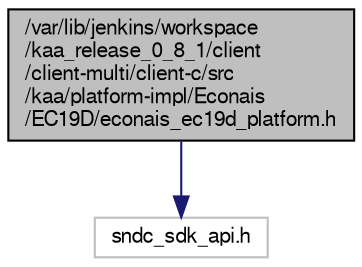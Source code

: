 digraph "/var/lib/jenkins/workspace/kaa_release_0_8_1/client/client-multi/client-c/src/kaa/platform-impl/Econais/EC19D/econais_ec19d_platform.h"
{
  bgcolor="transparent";
  edge [fontname="FreeSans",fontsize="10",labelfontname="FreeSans",labelfontsize="10"];
  node [fontname="FreeSans",fontsize="10",shape=record];
  Node1 [label="/var/lib/jenkins/workspace\l/kaa_release_0_8_1/client\l/client-multi/client-c/src\l/kaa/platform-impl/Econais\l/EC19D/econais_ec19d_platform.h",height=0.2,width=0.4,color="black", fillcolor="grey75", style="filled" fontcolor="black"];
  Node1 -> Node2 [color="midnightblue",fontsize="10",style="solid",fontname="FreeSans"];
  Node2 [label="sndc_sdk_api.h",height=0.2,width=0.4,color="grey75"];
}
